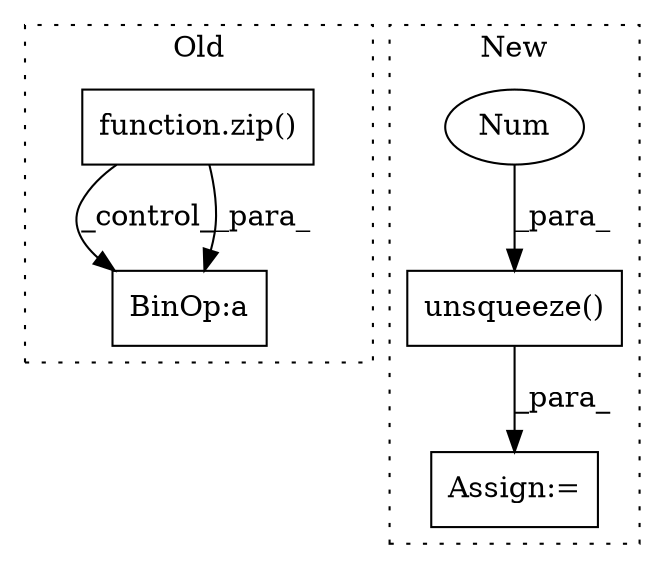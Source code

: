 digraph G {
subgraph cluster0 {
1 [label="function.zip()" a="75" s="4982,5005" l="4,1" shape="box"];
5 [label="BinOp:a" a="82" s="5128" l="3" shape="box"];
label = "Old";
style="dotted";
}
subgraph cluster1 {
2 [label="unsqueeze()" a="75" s="3330,3366" l="35,1" shape="box"];
3 [label="Assign:=" a="68" s="3858" l="3" shape="box"];
4 [label="Num" a="76" s="3365" l="1" shape="ellipse"];
label = "New";
style="dotted";
}
1 -> 5 [label="_control_"];
1 -> 5 [label="_para_"];
2 -> 3 [label="_para_"];
4 -> 2 [label="_para_"];
}